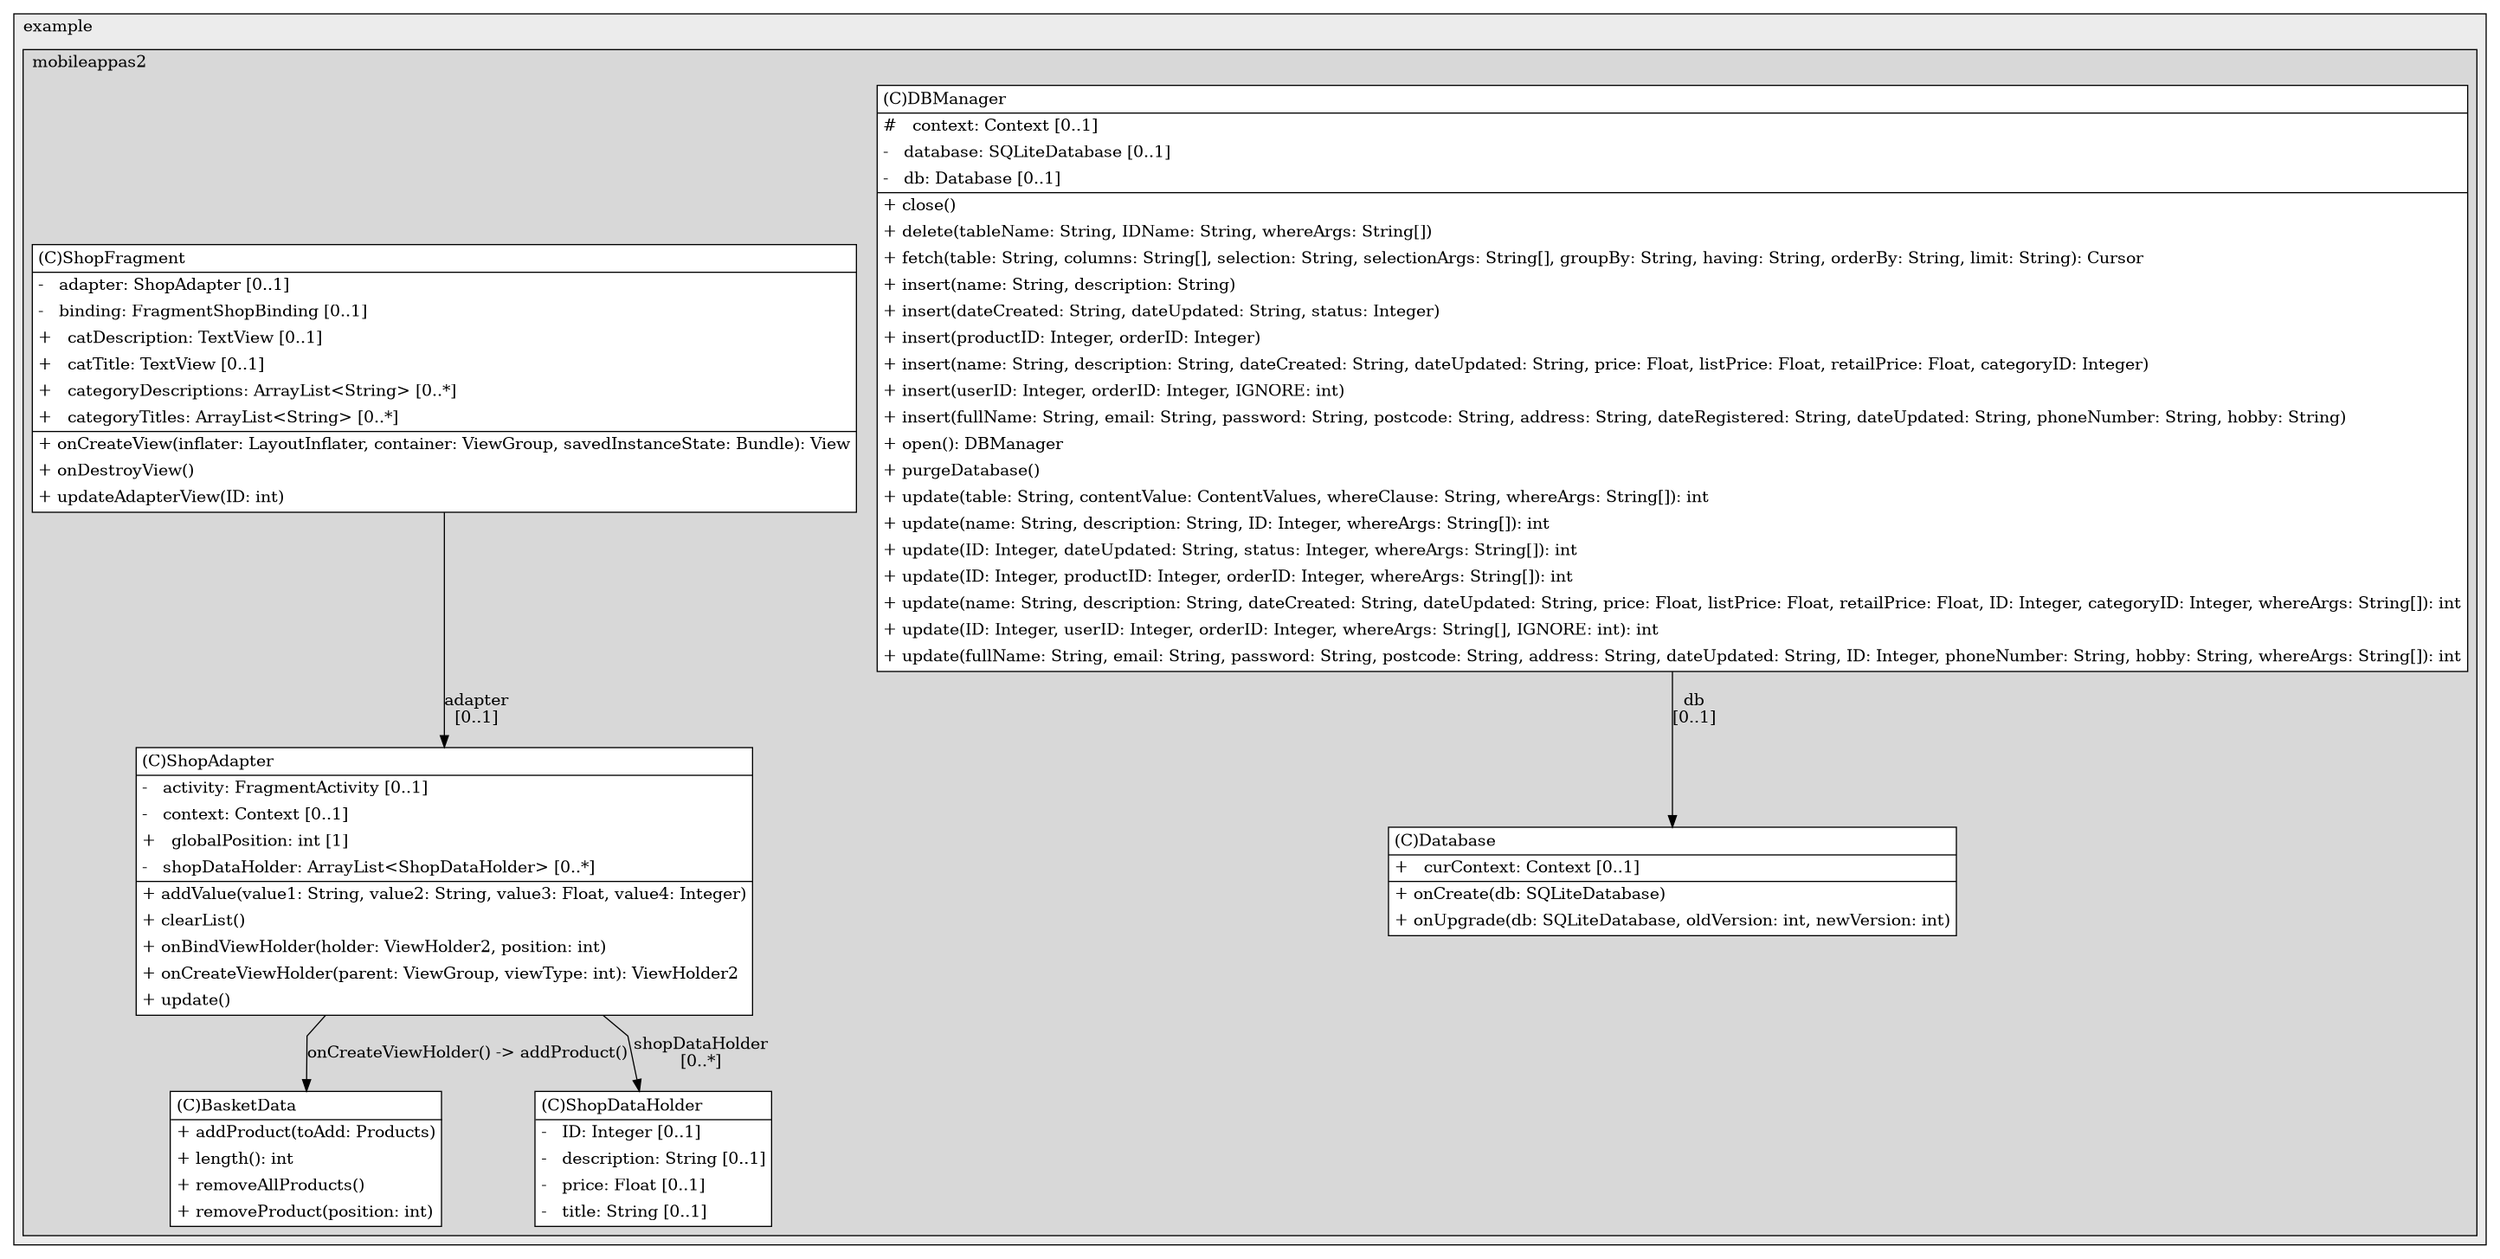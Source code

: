 @startuml

/' diagram meta data start
config=StructureConfiguration;
{
  "projectClassification": {
    "searchMode": "OpenProject", // OpenProject, AllProjects
    "includedProjects": "",
    "pathEndKeywords": "*.impl",
    "isClientPath": "",
    "isClientName": "",
    "isTestPath": "",
    "isTestName": "",
    "isMappingPath": "",
    "isMappingName": "",
    "isDataAccessPath": "",
    "isDataAccessName": "",
    "isDataStructurePath": "",
    "isDataStructureName": "",
    "isInterfaceStructuresPath": "",
    "isInterfaceStructuresName": "",
    "isEntryPointPath": "",
    "isEntryPointName": "",
    "treatFinalFieldsAsMandatory": false
  },
  "graphRestriction": {
    "classPackageExcludeFilter": "",
    "classPackageIncludeFilter": "",
    "classNameExcludeFilter": "",
    "classNameIncludeFilter": "",
    "methodNameExcludeFilter": "",
    "methodNameIncludeFilter": "",
    "removeByInheritance": "", // inheritance/annotation based filtering is done in a second step
    "removeByAnnotation": "",
    "removeByClassPackage": "", // cleanup the graph after inheritance/annotation based filtering is done
    "removeByClassName": "",
    "cutMappings": false,
    "cutEnum": true,
    "cutTests": true,
    "cutClient": true,
    "cutDataAccess": false,
    "cutInterfaceStructures": false,
    "cutDataStructures": false,
    "cutGetterAndSetter": true,
    "cutConstructors": true
  },
  "graphTraversal": {
    "forwardDepth": 6,
    "backwardDepth": 6,
    "classPackageExcludeFilter": "",
    "classPackageIncludeFilter": "",
    "classNameExcludeFilter": "",
    "classNameIncludeFilter": "",
    "methodNameExcludeFilter": "",
    "methodNameIncludeFilter": "",
    "hideMappings": false,
    "hideDataStructures": false,
    "hidePrivateMethods": true,
    "hideInterfaceCalls": true, // indirection: implementation -> interface (is hidden) -> implementation
    "onlyShowApplicationEntryPoints": false, // root node is included
    "useMethodCallsForStructureDiagram": "ForwardOnly" // ForwardOnly, BothDirections, No
  },
  "details": {
    "aggregation": "GroupByClass", // ByClass, GroupByClass, None
    "showClassGenericTypes": true,
    "showMethods": true,
    "showMethodParameterNames": true,
    "showMethodParameterTypes": true,
    "showMethodReturnType": true,
    "showPackageLevels": 2,
    "showDetailedClassStructure": true
  },
  "rootClass": "com.example.mobileappas2.ui.shop.ShopFragment",
  "extensionCallbackMethod": "" // qualified.class.name#methodName - signature: public static String method(String)
}
diagram meta data end '/



digraph g {
    rankdir="TB"
    splines=polyline
    

'nodes 
subgraph cluster_1322970774 { 
   	label=example
	labeljust=l
	fillcolor="#ececec"
	style=filled
   
   subgraph cluster_1233910363 { 
   	label=mobileappas2
	labeljust=l
	fillcolor="#d8d8d8"
	style=filled
   
   BasketData143022948[
	label=<<TABLE BORDER="1" CELLBORDER="0" CELLPADDING="4" CELLSPACING="0">
<TR><TD ALIGN="LEFT" >(C)BasketData</TD></TR>
<HR/>
<TR><TD ALIGN="LEFT" >+ addProduct(toAdd: Products)</TD></TR>
<TR><TD ALIGN="LEFT" >+ length(): int</TD></TR>
<TR><TD ALIGN="LEFT" >+ removeAllProducts()</TD></TR>
<TR><TD ALIGN="LEFT" >+ removeProduct(position: int)</TD></TR>
</TABLE>>
	style=filled
	margin=0
	shape=plaintext
	fillcolor="#FFFFFF"
];

DBManager18584553[
	label=<<TABLE BORDER="1" CELLBORDER="0" CELLPADDING="4" CELLSPACING="0">
<TR><TD ALIGN="LEFT" >(C)DBManager</TD></TR>
<HR/>
<TR><TD ALIGN="LEFT" >#   context: Context [0..1]</TD></TR>
<TR><TD ALIGN="LEFT" >-   database: SQLiteDatabase [0..1]</TD></TR>
<TR><TD ALIGN="LEFT" >-   db: Database [0..1]</TD></TR>
<HR/>
<TR><TD ALIGN="LEFT" >+ close()</TD></TR>
<TR><TD ALIGN="LEFT" >+ delete(tableName: String, IDName: String, whereArgs: String[])</TD></TR>
<TR><TD ALIGN="LEFT" >+ fetch(table: String, columns: String[], selection: String, selectionArgs: String[], groupBy: String, having: String, orderBy: String, limit: String): Cursor</TD></TR>
<TR><TD ALIGN="LEFT" >+ insert(name: String, description: String)</TD></TR>
<TR><TD ALIGN="LEFT" >+ insert(dateCreated: String, dateUpdated: String, status: Integer)</TD></TR>
<TR><TD ALIGN="LEFT" >+ insert(productID: Integer, orderID: Integer)</TD></TR>
<TR><TD ALIGN="LEFT" >+ insert(name: String, description: String, dateCreated: String, dateUpdated: String, price: Float, listPrice: Float, retailPrice: Float, categoryID: Integer)</TD></TR>
<TR><TD ALIGN="LEFT" >+ insert(userID: Integer, orderID: Integer, IGNORE: int)</TD></TR>
<TR><TD ALIGN="LEFT" >+ insert(fullName: String, email: String, password: String, postcode: String, address: String, dateRegistered: String, dateUpdated: String, phoneNumber: String, hobby: String)</TD></TR>
<TR><TD ALIGN="LEFT" >+ open(): DBManager</TD></TR>
<TR><TD ALIGN="LEFT" >+ purgeDatabase()</TD></TR>
<TR><TD ALIGN="LEFT" >+ update(table: String, contentValue: ContentValues, whereClause: String, whereArgs: String[]): int</TD></TR>
<TR><TD ALIGN="LEFT" >+ update(name: String, description: String, ID: Integer, whereArgs: String[]): int</TD></TR>
<TR><TD ALIGN="LEFT" >+ update(ID: Integer, dateUpdated: String, status: Integer, whereArgs: String[]): int</TD></TR>
<TR><TD ALIGN="LEFT" >+ update(ID: Integer, productID: Integer, orderID: Integer, whereArgs: String[]): int</TD></TR>
<TR><TD ALIGN="LEFT" >+ update(name: String, description: String, dateCreated: String, dateUpdated: String, price: Float, listPrice: Float, retailPrice: Float, ID: Integer, categoryID: Integer, whereArgs: String[]): int</TD></TR>
<TR><TD ALIGN="LEFT" >+ update(ID: Integer, userID: Integer, orderID: Integer, whereArgs: String[], IGNORE: int): int</TD></TR>
<TR><TD ALIGN="LEFT" >+ update(fullName: String, email: String, password: String, postcode: String, address: String, dateUpdated: String, ID: Integer, phoneNumber: String, hobby: String, whereArgs: String[]): int</TD></TR>
</TABLE>>
	style=filled
	margin=0
	shape=plaintext
	fillcolor="#FFFFFF"
];

Database18584553[
	label=<<TABLE BORDER="1" CELLBORDER="0" CELLPADDING="4" CELLSPACING="0">
<TR><TD ALIGN="LEFT" >(C)Database</TD></TR>
<HR/>
<TR><TD ALIGN="LEFT" >+   curContext: Context [0..1]</TD></TR>
<HR/>
<TR><TD ALIGN="LEFT" >+ onCreate(db: SQLiteDatabase)</TD></TR>
<TR><TD ALIGN="LEFT" >+ onUpgrade(db: SQLiteDatabase, oldVersion: int, newVersion: int)</TD></TR>
</TABLE>>
	style=filled
	margin=0
	shape=plaintext
	fillcolor="#FFFFFF"
];

ShopAdapter406041580[
	label=<<TABLE BORDER="1" CELLBORDER="0" CELLPADDING="4" CELLSPACING="0">
<TR><TD ALIGN="LEFT" >(C)ShopAdapter</TD></TR>
<HR/>
<TR><TD ALIGN="LEFT" >-   activity: FragmentActivity [0..1]</TD></TR>
<TR><TD ALIGN="LEFT" >-   context: Context [0..1]</TD></TR>
<TR><TD ALIGN="LEFT" >+   globalPosition: int [1]</TD></TR>
<TR><TD ALIGN="LEFT" >-   shopDataHolder: ArrayList&lt;ShopDataHolder&gt; [0..*]</TD></TR>
<HR/>
<TR><TD ALIGN="LEFT" >+ addValue(value1: String, value2: String, value3: Float, value4: Integer)</TD></TR>
<TR><TD ALIGN="LEFT" >+ clearList()</TD></TR>
<TR><TD ALIGN="LEFT" >+ onBindViewHolder(holder: ViewHolder2, position: int)</TD></TR>
<TR><TD ALIGN="LEFT" >+ onCreateViewHolder(parent: ViewGroup, viewType: int): ViewHolder2</TD></TR>
<TR><TD ALIGN="LEFT" >+ update()</TD></TR>
</TABLE>>
	style=filled
	margin=0
	shape=plaintext
	fillcolor="#FFFFFF"
];

ShopDataHolder406041580[
	label=<<TABLE BORDER="1" CELLBORDER="0" CELLPADDING="4" CELLSPACING="0">
<TR><TD ALIGN="LEFT" >(C)ShopDataHolder</TD></TR>
<HR/>
<TR><TD ALIGN="LEFT" >-   ID: Integer [0..1]</TD></TR>
<TR><TD ALIGN="LEFT" >-   description: String [0..1]</TD></TR>
<TR><TD ALIGN="LEFT" >-   price: Float [0..1]</TD></TR>
<TR><TD ALIGN="LEFT" >-   title: String [0..1]</TD></TR>
</TABLE>>
	style=filled
	margin=0
	shape=plaintext
	fillcolor="#FFFFFF"
];

ShopFragment406041580[
	label=<<TABLE BORDER="1" CELLBORDER="0" CELLPADDING="4" CELLSPACING="0">
<TR><TD ALIGN="LEFT" >(C)ShopFragment</TD></TR>
<HR/>
<TR><TD ALIGN="LEFT" >-   adapter: ShopAdapter [0..1]</TD></TR>
<TR><TD ALIGN="LEFT" >-   binding: FragmentShopBinding [0..1]</TD></TR>
<TR><TD ALIGN="LEFT" >+   catDescription: TextView [0..1]</TD></TR>
<TR><TD ALIGN="LEFT" >+   catTitle: TextView [0..1]</TD></TR>
<TR><TD ALIGN="LEFT" >+   categoryDescriptions: ArrayList&lt;String&gt; [0..*]</TD></TR>
<TR><TD ALIGN="LEFT" >+   categoryTitles: ArrayList&lt;String&gt; [0..*]</TD></TR>
<HR/>
<TR><TD ALIGN="LEFT" >+ onCreateView(inflater: LayoutInflater, container: ViewGroup, savedInstanceState: Bundle): View</TD></TR>
<TR><TD ALIGN="LEFT" >+ onDestroyView()</TD></TR>
<TR><TD ALIGN="LEFT" >+ updateAdapterView(ID: int)</TD></TR>
</TABLE>>
	style=filled
	margin=0
	shape=plaintext
	fillcolor="#FFFFFF"
];
} 
} 

'edges    
DBManager18584553 -> Database18584553[label="db
[0..1]"];
ShopAdapter406041580 -> BasketData143022948[label="onCreateViewHolder() -> addProduct()"];
ShopAdapter406041580 -> ShopDataHolder406041580[label="shopDataHolder
[0..*]"];
ShopFragment406041580 -> ShopAdapter406041580[label="adapter
[0..1]"];
    
}
@enduml